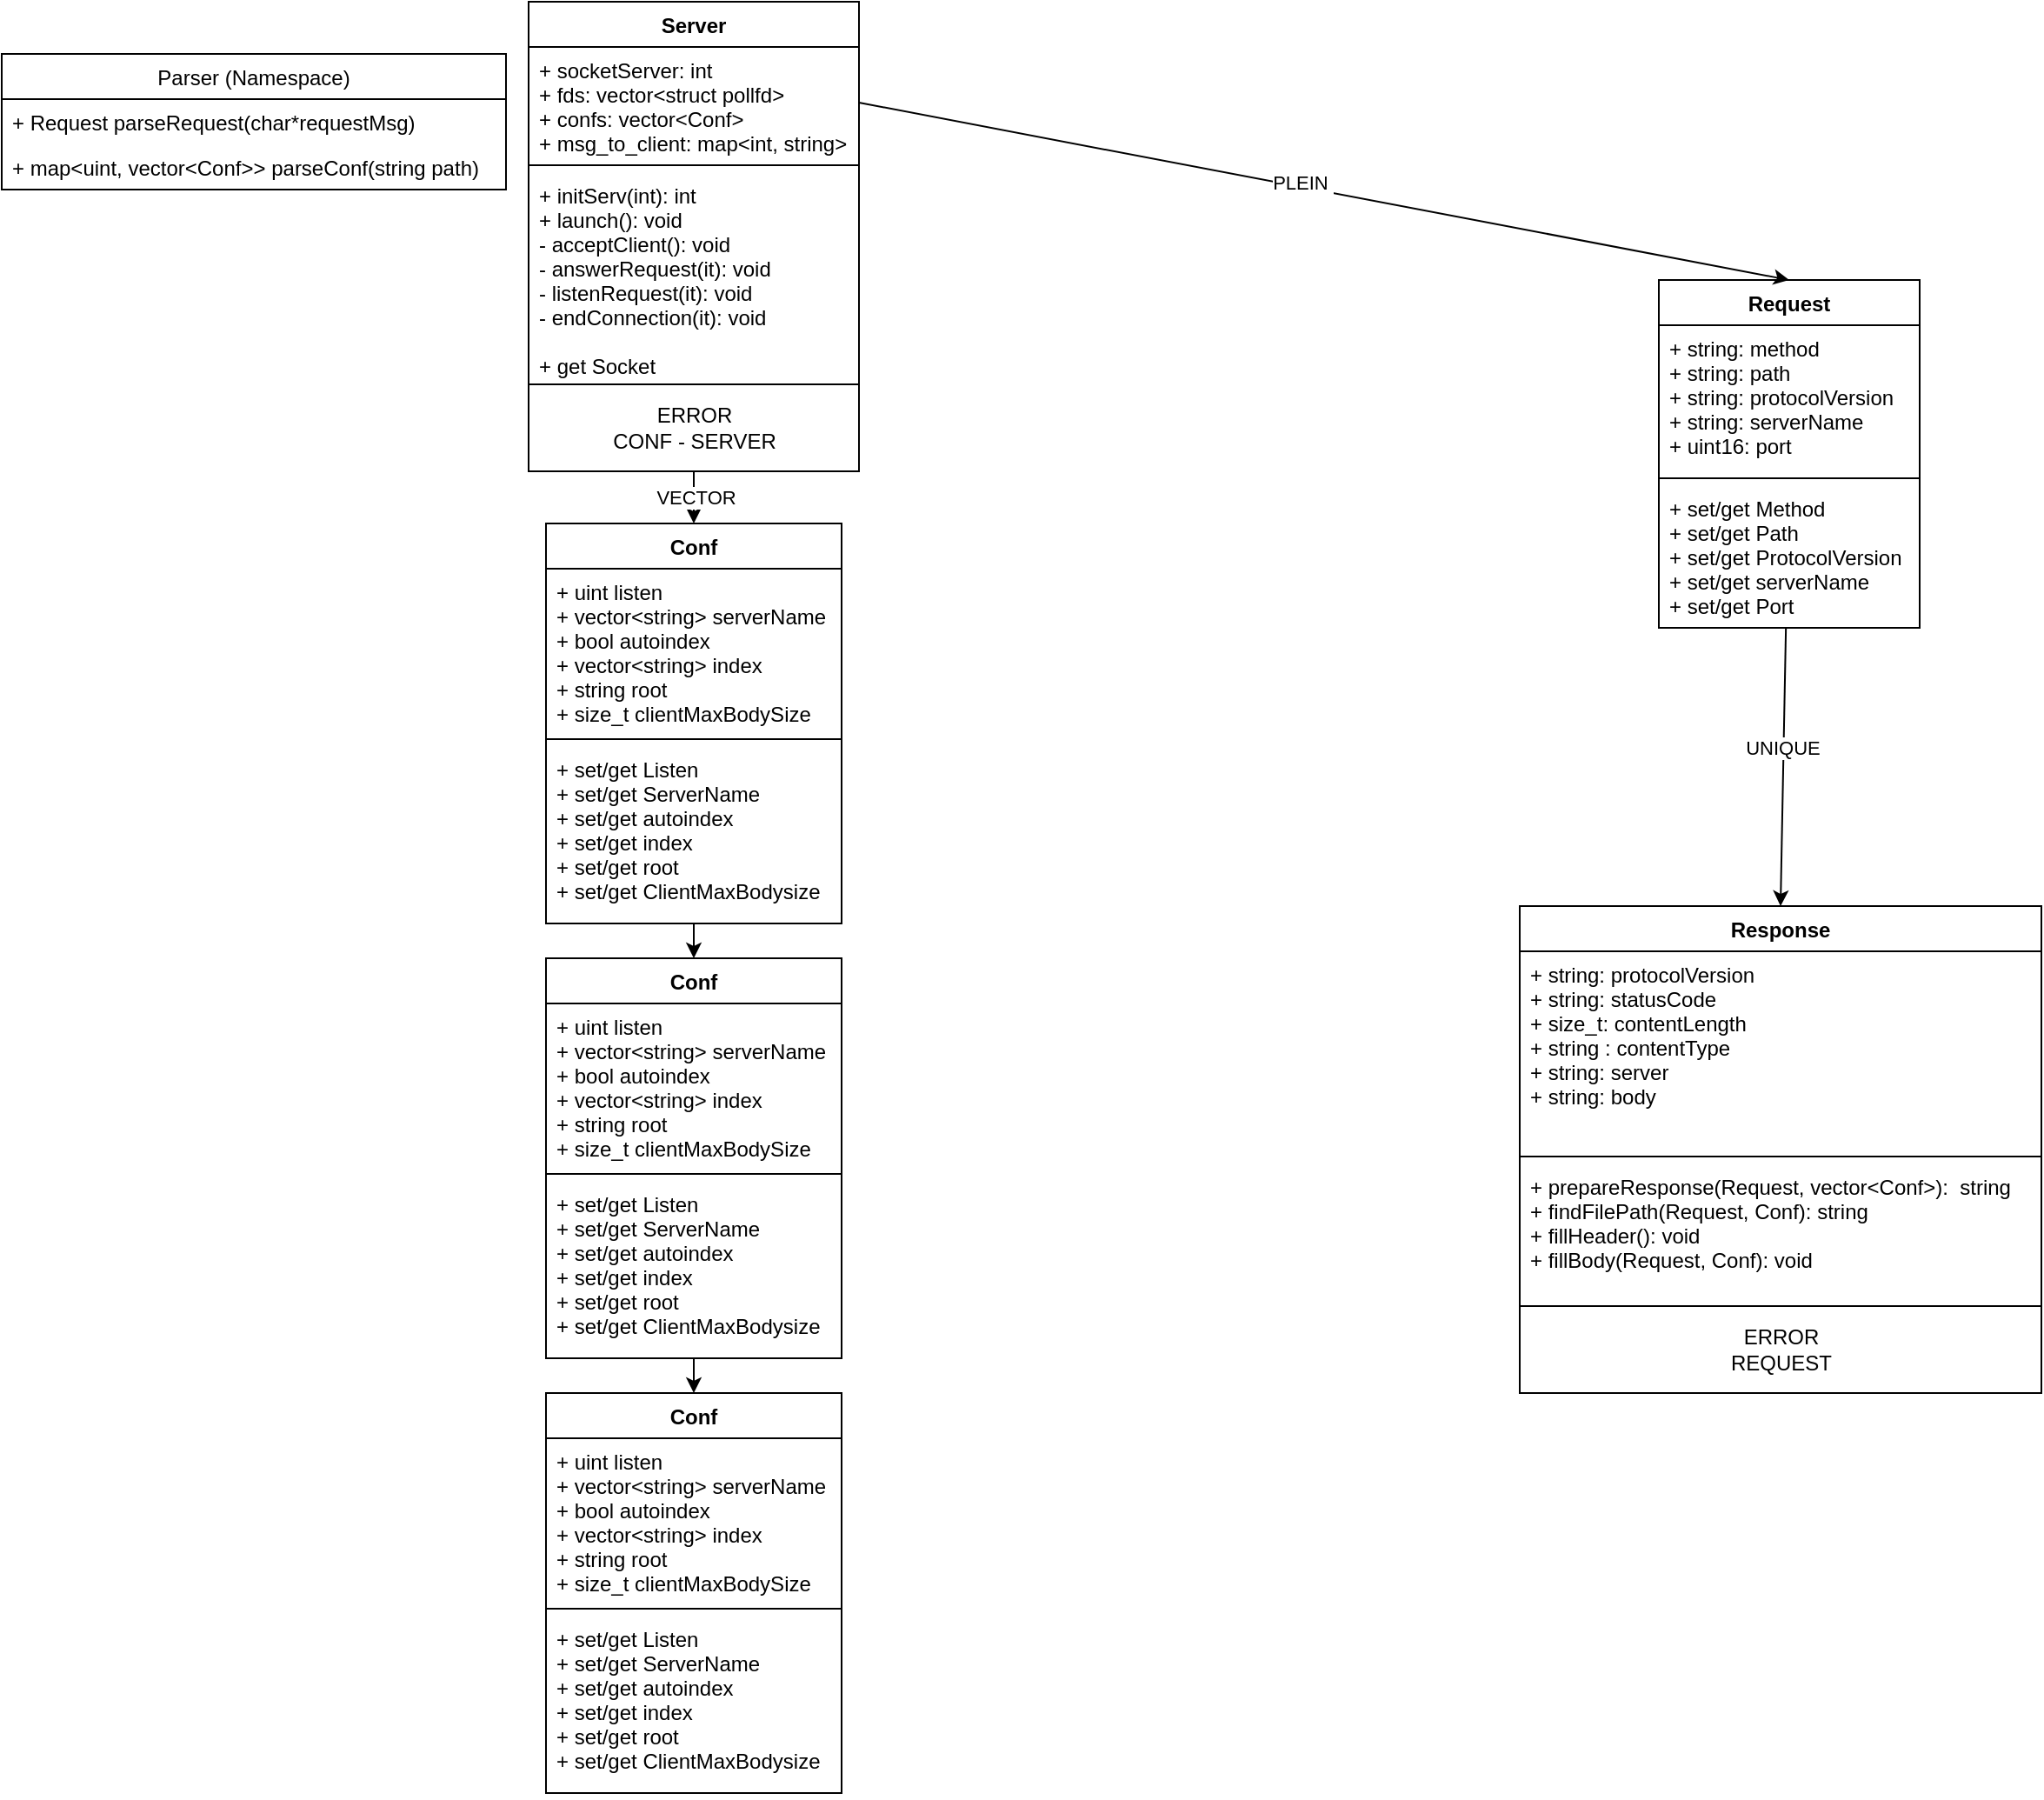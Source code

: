 <mxfile>
    <diagram id="Gedllly1IBdbl0FECju-" name="Page-1">
        <mxGraphModel dx="3641" dy="1256" grid="1" gridSize="10" guides="1" tooltips="1" connect="1" arrows="1" fold="1" page="1" pageScale="1" pageWidth="827" pageHeight="1169" math="0" shadow="0">
            <root>
                <mxCell id="0"/>
                <mxCell id="1" parent="0"/>
                <mxCell id="94" style="edgeStyle=none;html=1;entryX=0.5;entryY=0;entryDx=0;entryDy=0;" parent="1" source="6" target="14" edge="1">
                    <mxGeometry relative="1" as="geometry"/>
                </mxCell>
                <mxCell id="95" value="VECTOR" style="edgeLabel;html=1;align=center;verticalAlign=middle;resizable=0;points=[];" parent="94" vertex="1" connectable="0">
                    <mxGeometry x="-0.042" y="1" relative="1" as="geometry">
                        <mxPoint as="offset"/>
                    </mxGeometry>
                </mxCell>
                <mxCell id="6" value="Server" style="swimlane;fontStyle=1;align=center;verticalAlign=top;childLayout=stackLayout;horizontal=1;startSize=26;horizontalStack=0;resizeParent=1;resizeParentMax=0;resizeLast=0;collapsible=1;marginBottom=0;" parent="1" vertex="1">
                    <mxGeometry x="-400" y="40" width="190" height="270" as="geometry"/>
                </mxCell>
                <mxCell id="7" value="+ socketServer: int&#10;+ fds: vector&lt;struct pollfd&gt;&#10;+ confs: vector&lt;Conf&gt;&#10;+ msg_to_client: map&lt;int, string&gt;" style="text;strokeColor=none;fillColor=none;align=left;verticalAlign=top;spacingLeft=4;spacingRight=4;overflow=hidden;rotatable=0;points=[[0,0.5],[1,0.5]];portConstraint=eastwest;" parent="6" vertex="1">
                    <mxGeometry y="26" width="190" height="64" as="geometry"/>
                </mxCell>
                <mxCell id="8" value="" style="line;strokeWidth=1;fillColor=none;align=left;verticalAlign=middle;spacingTop=-1;spacingLeft=3;spacingRight=3;rotatable=0;labelPosition=right;points=[];portConstraint=eastwest;" parent="6" vertex="1">
                    <mxGeometry y="90" width="190" height="8" as="geometry"/>
                </mxCell>
                <mxCell id="9" value="+ initServ(int): int&#10;+ launch(): void&#10;- acceptClient(): void&#10;- answerRequest(it): void&#10;- listenRequest(it): void&#10;- endConnection(it): void&#10;&#10;+ get Socket" style="text;strokeColor=none;fillColor=none;align=left;verticalAlign=top;spacingLeft=4;spacingRight=4;overflow=hidden;rotatable=0;points=[[0,0.5],[1,0.5]];portConstraint=eastwest;" parent="6" vertex="1">
                    <mxGeometry y="98" width="190" height="122" as="geometry"/>
                </mxCell>
                <mxCell id="103" value="ERROR&lt;br&gt;CONF - SERVER" style="html=1;" parent="6" vertex="1">
                    <mxGeometry y="220" width="190" height="50" as="geometry"/>
                </mxCell>
                <mxCell id="84" value="" style="edgeStyle=none;html=1;" parent="1" source="14" target="80" edge="1">
                    <mxGeometry relative="1" as="geometry"/>
                </mxCell>
                <mxCell id="14" value="Conf" style="swimlane;fontStyle=1;align=center;verticalAlign=top;childLayout=stackLayout;horizontal=1;startSize=26;horizontalStack=0;resizeParent=1;resizeParentMax=0;resizeLast=0;collapsible=1;marginBottom=0;" parent="1" vertex="1">
                    <mxGeometry x="-390" y="340" width="170" height="230" as="geometry"/>
                </mxCell>
                <mxCell id="15" value="+ uint listen&#10;+ vector&lt;string&gt; serverName&#10;+ bool autoindex&#10;+ vector&lt;string&gt; index&#10;+ string root&#10;+ size_t clientMaxBodySize" style="text;strokeColor=none;fillColor=none;align=left;verticalAlign=top;spacingLeft=4;spacingRight=4;overflow=hidden;rotatable=0;points=[[0,0.5],[1,0.5]];portConstraint=eastwest;" parent="14" vertex="1">
                    <mxGeometry y="26" width="170" height="94" as="geometry"/>
                </mxCell>
                <mxCell id="16" value="" style="line;strokeWidth=1;fillColor=none;align=left;verticalAlign=middle;spacingTop=-1;spacingLeft=3;spacingRight=3;rotatable=0;labelPosition=right;points=[];portConstraint=eastwest;" parent="14" vertex="1">
                    <mxGeometry y="120" width="170" height="8" as="geometry"/>
                </mxCell>
                <mxCell id="17" value="+ set/get Listen&#10;+ set/get ServerName&#10;+ set/get autoindex&#10;+ set/get index&#10;+ set/get root&#10;+ set/get ClientMaxBodysize&#10;" style="text;strokeColor=none;fillColor=none;align=left;verticalAlign=top;spacingLeft=4;spacingRight=4;overflow=hidden;rotatable=0;points=[[0,0.5],[1,0.5]];portConstraint=eastwest;" parent="14" vertex="1">
                    <mxGeometry y="128" width="170" height="102" as="geometry"/>
                </mxCell>
                <mxCell id="96" style="edgeStyle=none;html=1;entryX=0.5;entryY=0;entryDx=0;entryDy=0;" parent="1" source="31" target="40" edge="1">
                    <mxGeometry relative="1" as="geometry"/>
                </mxCell>
                <mxCell id="97" value="UNIQUE" style="edgeLabel;html=1;align=center;verticalAlign=middle;resizable=0;points=[];" parent="96" vertex="1" connectable="0">
                    <mxGeometry x="-0.146" y="-1" relative="1" as="geometry">
                        <mxPoint as="offset"/>
                    </mxGeometry>
                </mxCell>
                <mxCell id="31" value="Request" style="swimlane;fontStyle=1;align=center;verticalAlign=top;childLayout=stackLayout;horizontal=1;startSize=26;horizontalStack=0;resizeParent=1;resizeParentMax=0;resizeLast=0;collapsible=1;marginBottom=0;" parent="1" vertex="1">
                    <mxGeometry x="250" y="200" width="150" height="200" as="geometry"/>
                </mxCell>
                <mxCell id="32" value="+ string: method&#10;+ string: path&#10;+ string: protocolVersion&#10;+ string: serverName&#10;+ uint16: port" style="text;strokeColor=none;fillColor=none;align=left;verticalAlign=top;spacingLeft=4;spacingRight=4;overflow=hidden;rotatable=0;points=[[0,0.5],[1,0.5]];portConstraint=eastwest;" parent="31" vertex="1">
                    <mxGeometry y="26" width="150" height="84" as="geometry"/>
                </mxCell>
                <mxCell id="33" value="" style="line;strokeWidth=1;fillColor=none;align=left;verticalAlign=middle;spacingTop=-1;spacingLeft=3;spacingRight=3;rotatable=0;labelPosition=right;points=[];portConstraint=eastwest;" parent="31" vertex="1">
                    <mxGeometry y="110" width="150" height="8" as="geometry"/>
                </mxCell>
                <mxCell id="34" value="+ set/get Method&#10;+ set/get Path&#10;+ set/get ProtocolVersion&#10;+ set/get serverName&#10;+ set/get Port&#10;" style="text;strokeColor=none;fillColor=none;align=left;verticalAlign=top;spacingLeft=4;spacingRight=4;overflow=hidden;rotatable=0;points=[[0,0.5],[1,0.5]];portConstraint=eastwest;" parent="31" vertex="1">
                    <mxGeometry y="118" width="150" height="82" as="geometry"/>
                </mxCell>
                <mxCell id="36" value="Parser (Namespace)" style="swimlane;fontStyle=0;childLayout=stackLayout;horizontal=1;startSize=26;fillColor=none;horizontalStack=0;resizeParent=1;resizeParentMax=0;resizeLast=0;collapsible=1;marginBottom=0;" parent="1" vertex="1">
                    <mxGeometry x="-703" y="70" width="290" height="78" as="geometry"/>
                </mxCell>
                <mxCell id="37" value="+ Request parseRequest(char*requestMsg)" style="text;strokeColor=none;fillColor=none;align=left;verticalAlign=top;spacingLeft=4;spacingRight=4;overflow=hidden;rotatable=0;points=[[0,0.5],[1,0.5]];portConstraint=eastwest;" parent="36" vertex="1">
                    <mxGeometry y="26" width="290" height="26" as="geometry"/>
                </mxCell>
                <mxCell id="38" value="+ map&lt;uint, vector&lt;Conf&gt;&gt; parseConf(string path)" style="text;strokeColor=none;fillColor=none;align=left;verticalAlign=top;spacingLeft=4;spacingRight=4;overflow=hidden;rotatable=0;points=[[0,0.5],[1,0.5]];portConstraint=eastwest;" parent="36" vertex="1">
                    <mxGeometry y="52" width="290" height="26" as="geometry"/>
                </mxCell>
                <mxCell id="40" value="Response" style="swimlane;fontStyle=1;align=center;verticalAlign=top;childLayout=stackLayout;horizontal=1;startSize=26;horizontalStack=0;resizeParent=1;resizeParentMax=0;resizeLast=0;collapsible=1;marginBottom=0;" parent="1" vertex="1">
                    <mxGeometry x="170" y="560" width="300" height="280" as="geometry"/>
                </mxCell>
                <mxCell id="41" value="+ string: protocolVersion&#10;+ string: statusCode&#10;+ size_t: contentLength&#10;+ string : contentType&#10;+ string: server&#10;+ string: body" style="text;strokeColor=none;fillColor=none;align=left;verticalAlign=top;spacingLeft=4;spacingRight=4;overflow=hidden;rotatable=0;points=[[0,0.5],[1,0.5]];portConstraint=eastwest;" parent="40" vertex="1">
                    <mxGeometry y="26" width="300" height="114" as="geometry"/>
                </mxCell>
                <mxCell id="42" value="" style="line;strokeWidth=1;fillColor=none;align=left;verticalAlign=middle;spacingTop=-1;spacingLeft=3;spacingRight=3;rotatable=0;labelPosition=right;points=[];portConstraint=eastwest;" parent="40" vertex="1">
                    <mxGeometry y="140" width="300" height="8" as="geometry"/>
                </mxCell>
                <mxCell id="43" value="+ prepareResponse(Request, vector&lt;Conf&gt;):  string&#10;+ findFilePath(Request, Conf): string&#10;+ fillHeader(): void&#10;+ fillBody(Request, Conf): void" style="text;strokeColor=none;fillColor=none;align=left;verticalAlign=top;spacingLeft=4;spacingRight=4;overflow=hidden;rotatable=0;points=[[0,0.5],[1,0.5]];portConstraint=eastwest;" parent="40" vertex="1">
                    <mxGeometry y="148" width="300" height="82" as="geometry"/>
                </mxCell>
                <mxCell id="104" value="ERROR&lt;br&gt;REQUEST" style="html=1;" parent="40" vertex="1">
                    <mxGeometry y="230" width="300" height="50" as="geometry"/>
                </mxCell>
                <mxCell id="89" value="" style="edgeStyle=none;html=1;" parent="1" source="80" target="85" edge="1">
                    <mxGeometry relative="1" as="geometry"/>
                </mxCell>
                <mxCell id="80" value="Conf" style="swimlane;fontStyle=1;align=center;verticalAlign=top;childLayout=stackLayout;horizontal=1;startSize=26;horizontalStack=0;resizeParent=1;resizeParentMax=0;resizeLast=0;collapsible=1;marginBottom=0;" parent="1" vertex="1">
                    <mxGeometry x="-390" y="590" width="170" height="230" as="geometry"/>
                </mxCell>
                <mxCell id="81" value="+ uint listen&#10;+ vector&lt;string&gt; serverName&#10;+ bool autoindex&#10;+ vector&lt;string&gt; index&#10;+ string root&#10;+ size_t clientMaxBodySize" style="text;strokeColor=none;fillColor=none;align=left;verticalAlign=top;spacingLeft=4;spacingRight=4;overflow=hidden;rotatable=0;points=[[0,0.5],[1,0.5]];portConstraint=eastwest;" parent="80" vertex="1">
                    <mxGeometry y="26" width="170" height="94" as="geometry"/>
                </mxCell>
                <mxCell id="82" value="" style="line;strokeWidth=1;fillColor=none;align=left;verticalAlign=middle;spacingTop=-1;spacingLeft=3;spacingRight=3;rotatable=0;labelPosition=right;points=[];portConstraint=eastwest;" parent="80" vertex="1">
                    <mxGeometry y="120" width="170" height="8" as="geometry"/>
                </mxCell>
                <mxCell id="83" value="+ set/get Listen&#10;+ set/get ServerName&#10;+ set/get autoindex&#10;+ set/get index&#10;+ set/get root&#10;+ set/get ClientMaxBodysize&#10;" style="text;strokeColor=none;fillColor=none;align=left;verticalAlign=top;spacingLeft=4;spacingRight=4;overflow=hidden;rotatable=0;points=[[0,0.5],[1,0.5]];portConstraint=eastwest;" parent="80" vertex="1">
                    <mxGeometry y="128" width="170" height="102" as="geometry"/>
                </mxCell>
                <mxCell id="85" value="Conf" style="swimlane;fontStyle=1;align=center;verticalAlign=top;childLayout=stackLayout;horizontal=1;startSize=26;horizontalStack=0;resizeParent=1;resizeParentMax=0;resizeLast=0;collapsible=1;marginBottom=0;" parent="1" vertex="1">
                    <mxGeometry x="-390" y="840" width="170" height="230" as="geometry"/>
                </mxCell>
                <mxCell id="86" value="+ uint listen&#10;+ vector&lt;string&gt; serverName&#10;+ bool autoindex&#10;+ vector&lt;string&gt; index&#10;+ string root&#10;+ size_t clientMaxBodySize" style="text;strokeColor=none;fillColor=none;align=left;verticalAlign=top;spacingLeft=4;spacingRight=4;overflow=hidden;rotatable=0;points=[[0,0.5],[1,0.5]];portConstraint=eastwest;" parent="85" vertex="1">
                    <mxGeometry y="26" width="170" height="94" as="geometry"/>
                </mxCell>
                <mxCell id="87" value="" style="line;strokeWidth=1;fillColor=none;align=left;verticalAlign=middle;spacingTop=-1;spacingLeft=3;spacingRight=3;rotatable=0;labelPosition=right;points=[];portConstraint=eastwest;" parent="85" vertex="1">
                    <mxGeometry y="120" width="170" height="8" as="geometry"/>
                </mxCell>
                <mxCell id="88" value="+ set/get Listen&#10;+ set/get ServerName&#10;+ set/get autoindex&#10;+ set/get index&#10;+ set/get root&#10;+ set/get ClientMaxBodysize&#10;" style="text;strokeColor=none;fillColor=none;align=left;verticalAlign=top;spacingLeft=4;spacingRight=4;overflow=hidden;rotatable=0;points=[[0,0.5],[1,0.5]];portConstraint=eastwest;" parent="85" vertex="1">
                    <mxGeometry y="128" width="170" height="102" as="geometry"/>
                </mxCell>
                <mxCell id="101" style="edgeStyle=none;html=1;exitX=1;exitY=0.5;exitDx=0;exitDy=0;entryX=0.5;entryY=0;entryDx=0;entryDy=0;" parent="1" source="7" target="31" edge="1">
                    <mxGeometry relative="1" as="geometry"/>
                </mxCell>
                <mxCell id="102" value="PLEIN&amp;nbsp;" style="edgeLabel;html=1;align=center;verticalAlign=middle;resizable=0;points=[];" parent="101" vertex="1" connectable="0">
                    <mxGeometry x="-0.051" y="3" relative="1" as="geometry">
                        <mxPoint as="offset"/>
                    </mxGeometry>
                </mxCell>
            </root>
        </mxGraphModel>
    </diagram>
</mxfile>